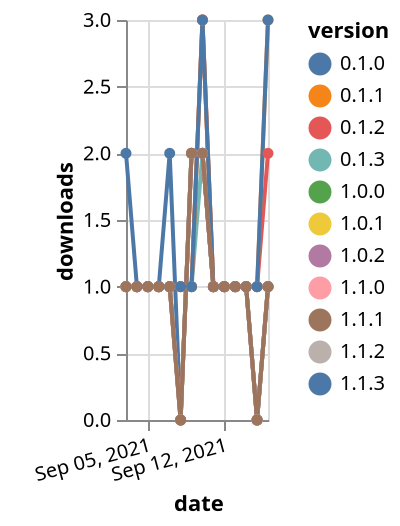 {"$schema": "https://vega.github.io/schema/vega-lite/v5.json", "description": "A simple bar chart with embedded data.", "data": {"values": [{"date": "2021-09-03", "total": 134, "delta": 1, "version": "1.1.0"}, {"date": "2021-09-04", "total": 135, "delta": 1, "version": "1.1.0"}, {"date": "2021-09-05", "total": 136, "delta": 1, "version": "1.1.0"}, {"date": "2021-09-06", "total": 137, "delta": 1, "version": "1.1.0"}, {"date": "2021-09-07", "total": 138, "delta": 1, "version": "1.1.0"}, {"date": "2021-09-08", "total": 138, "delta": 0, "version": "1.1.0"}, {"date": "2021-09-09", "total": 140, "delta": 2, "version": "1.1.0"}, {"date": "2021-09-10", "total": 142, "delta": 2, "version": "1.1.0"}, {"date": "2021-09-11", "total": 143, "delta": 1, "version": "1.1.0"}, {"date": "2021-09-12", "total": 144, "delta": 1, "version": "1.1.0"}, {"date": "2021-09-13", "total": 145, "delta": 1, "version": "1.1.0"}, {"date": "2021-09-14", "total": 146, "delta": 1, "version": "1.1.0"}, {"date": "2021-09-15", "total": 146, "delta": 0, "version": "1.1.0"}, {"date": "2021-09-16", "total": 147, "delta": 1, "version": "1.1.0"}, {"date": "2021-09-03", "total": 144, "delta": 1, "version": "0.1.3"}, {"date": "2021-09-04", "total": 145, "delta": 1, "version": "0.1.3"}, {"date": "2021-09-05", "total": 146, "delta": 1, "version": "0.1.3"}, {"date": "2021-09-06", "total": 147, "delta": 1, "version": "0.1.3"}, {"date": "2021-09-07", "total": 148, "delta": 1, "version": "0.1.3"}, {"date": "2021-09-08", "total": 149, "delta": 1, "version": "0.1.3"}, {"date": "2021-09-09", "total": 150, "delta": 1, "version": "0.1.3"}, {"date": "2021-09-10", "total": 152, "delta": 2, "version": "0.1.3"}, {"date": "2021-09-11", "total": 153, "delta": 1, "version": "0.1.3"}, {"date": "2021-09-12", "total": 154, "delta": 1, "version": "0.1.3"}, {"date": "2021-09-13", "total": 155, "delta": 1, "version": "0.1.3"}, {"date": "2021-09-14", "total": 156, "delta": 1, "version": "0.1.3"}, {"date": "2021-09-15", "total": 157, "delta": 1, "version": "0.1.3"}, {"date": "2021-09-16", "total": 158, "delta": 1, "version": "0.1.3"}, {"date": "2021-09-03", "total": 136, "delta": 1, "version": "1.1.3"}, {"date": "2021-09-04", "total": 137, "delta": 1, "version": "1.1.3"}, {"date": "2021-09-05", "total": 138, "delta": 1, "version": "1.1.3"}, {"date": "2021-09-06", "total": 139, "delta": 1, "version": "1.1.3"}, {"date": "2021-09-07", "total": 141, "delta": 2, "version": "1.1.3"}, {"date": "2021-09-08", "total": 141, "delta": 0, "version": "1.1.3"}, {"date": "2021-09-09", "total": 143, "delta": 2, "version": "1.1.3"}, {"date": "2021-09-10", "total": 145, "delta": 2, "version": "1.1.3"}, {"date": "2021-09-11", "total": 146, "delta": 1, "version": "1.1.3"}, {"date": "2021-09-12", "total": 147, "delta": 1, "version": "1.1.3"}, {"date": "2021-09-13", "total": 148, "delta": 1, "version": "1.1.3"}, {"date": "2021-09-14", "total": 149, "delta": 1, "version": "1.1.3"}, {"date": "2021-09-15", "total": 149, "delta": 0, "version": "1.1.3"}, {"date": "2021-09-16", "total": 150, "delta": 1, "version": "1.1.3"}, {"date": "2021-09-03", "total": 201, "delta": 1, "version": "0.1.2"}, {"date": "2021-09-04", "total": 202, "delta": 1, "version": "0.1.2"}, {"date": "2021-09-05", "total": 203, "delta": 1, "version": "0.1.2"}, {"date": "2021-09-06", "total": 204, "delta": 1, "version": "0.1.2"}, {"date": "2021-09-07", "total": 205, "delta": 1, "version": "0.1.2"}, {"date": "2021-09-08", "total": 206, "delta": 1, "version": "0.1.2"}, {"date": "2021-09-09", "total": 207, "delta": 1, "version": "0.1.2"}, {"date": "2021-09-10", "total": 210, "delta": 3, "version": "0.1.2"}, {"date": "2021-09-11", "total": 211, "delta": 1, "version": "0.1.2"}, {"date": "2021-09-12", "total": 212, "delta": 1, "version": "0.1.2"}, {"date": "2021-09-13", "total": 213, "delta": 1, "version": "0.1.2"}, {"date": "2021-09-14", "total": 214, "delta": 1, "version": "0.1.2"}, {"date": "2021-09-15", "total": 215, "delta": 1, "version": "0.1.2"}, {"date": "2021-09-16", "total": 217, "delta": 2, "version": "0.1.2"}, {"date": "2021-09-03", "total": 140, "delta": 1, "version": "1.0.1"}, {"date": "2021-09-04", "total": 141, "delta": 1, "version": "1.0.1"}, {"date": "2021-09-05", "total": 142, "delta": 1, "version": "1.0.1"}, {"date": "2021-09-06", "total": 143, "delta": 1, "version": "1.0.1"}, {"date": "2021-09-07", "total": 144, "delta": 1, "version": "1.0.1"}, {"date": "2021-09-08", "total": 144, "delta": 0, "version": "1.0.1"}, {"date": "2021-09-09", "total": 146, "delta": 2, "version": "1.0.1"}, {"date": "2021-09-10", "total": 148, "delta": 2, "version": "1.0.1"}, {"date": "2021-09-11", "total": 149, "delta": 1, "version": "1.0.1"}, {"date": "2021-09-12", "total": 150, "delta": 1, "version": "1.0.1"}, {"date": "2021-09-13", "total": 151, "delta": 1, "version": "1.0.1"}, {"date": "2021-09-14", "total": 152, "delta": 1, "version": "1.0.1"}, {"date": "2021-09-15", "total": 152, "delta": 0, "version": "1.0.1"}, {"date": "2021-09-16", "total": 153, "delta": 1, "version": "1.0.1"}, {"date": "2021-09-03", "total": 139, "delta": 1, "version": "1.0.0"}, {"date": "2021-09-04", "total": 140, "delta": 1, "version": "1.0.0"}, {"date": "2021-09-05", "total": 141, "delta": 1, "version": "1.0.0"}, {"date": "2021-09-06", "total": 142, "delta": 1, "version": "1.0.0"}, {"date": "2021-09-07", "total": 143, "delta": 1, "version": "1.0.0"}, {"date": "2021-09-08", "total": 143, "delta": 0, "version": "1.0.0"}, {"date": "2021-09-09", "total": 145, "delta": 2, "version": "1.0.0"}, {"date": "2021-09-10", "total": 147, "delta": 2, "version": "1.0.0"}, {"date": "2021-09-11", "total": 148, "delta": 1, "version": "1.0.0"}, {"date": "2021-09-12", "total": 149, "delta": 1, "version": "1.0.0"}, {"date": "2021-09-13", "total": 150, "delta": 1, "version": "1.0.0"}, {"date": "2021-09-14", "total": 151, "delta": 1, "version": "1.0.0"}, {"date": "2021-09-15", "total": 151, "delta": 0, "version": "1.0.0"}, {"date": "2021-09-16", "total": 152, "delta": 1, "version": "1.0.0"}, {"date": "2021-09-03", "total": 275, "delta": 1, "version": "0.1.1"}, {"date": "2021-09-04", "total": 276, "delta": 1, "version": "0.1.1"}, {"date": "2021-09-05", "total": 277, "delta": 1, "version": "0.1.1"}, {"date": "2021-09-06", "total": 278, "delta": 1, "version": "0.1.1"}, {"date": "2021-09-07", "total": 279, "delta": 1, "version": "0.1.1"}, {"date": "2021-09-08", "total": 280, "delta": 1, "version": "0.1.1"}, {"date": "2021-09-09", "total": 281, "delta": 1, "version": "0.1.1"}, {"date": "2021-09-10", "total": 284, "delta": 3, "version": "0.1.1"}, {"date": "2021-09-11", "total": 285, "delta": 1, "version": "0.1.1"}, {"date": "2021-09-12", "total": 286, "delta": 1, "version": "0.1.1"}, {"date": "2021-09-13", "total": 287, "delta": 1, "version": "0.1.1"}, {"date": "2021-09-14", "total": 288, "delta": 1, "version": "0.1.1"}, {"date": "2021-09-15", "total": 289, "delta": 1, "version": "0.1.1"}, {"date": "2021-09-16", "total": 292, "delta": 3, "version": "0.1.1"}, {"date": "2021-09-03", "total": 126, "delta": 1, "version": "1.1.2"}, {"date": "2021-09-04", "total": 127, "delta": 1, "version": "1.1.2"}, {"date": "2021-09-05", "total": 128, "delta": 1, "version": "1.1.2"}, {"date": "2021-09-06", "total": 129, "delta": 1, "version": "1.1.2"}, {"date": "2021-09-07", "total": 130, "delta": 1, "version": "1.1.2"}, {"date": "2021-09-08", "total": 130, "delta": 0, "version": "1.1.2"}, {"date": "2021-09-09", "total": 132, "delta": 2, "version": "1.1.2"}, {"date": "2021-09-10", "total": 134, "delta": 2, "version": "1.1.2"}, {"date": "2021-09-11", "total": 135, "delta": 1, "version": "1.1.2"}, {"date": "2021-09-12", "total": 136, "delta": 1, "version": "1.1.2"}, {"date": "2021-09-13", "total": 137, "delta": 1, "version": "1.1.2"}, {"date": "2021-09-14", "total": 138, "delta": 1, "version": "1.1.2"}, {"date": "2021-09-15", "total": 138, "delta": 0, "version": "1.1.2"}, {"date": "2021-09-16", "total": 139, "delta": 1, "version": "1.1.2"}, {"date": "2021-09-03", "total": 252, "delta": 2, "version": "0.1.0"}, {"date": "2021-09-04", "total": 253, "delta": 1, "version": "0.1.0"}, {"date": "2021-09-05", "total": 254, "delta": 1, "version": "0.1.0"}, {"date": "2021-09-06", "total": 255, "delta": 1, "version": "0.1.0"}, {"date": "2021-09-07", "total": 256, "delta": 1, "version": "0.1.0"}, {"date": "2021-09-08", "total": 257, "delta": 1, "version": "0.1.0"}, {"date": "2021-09-09", "total": 258, "delta": 1, "version": "0.1.0"}, {"date": "2021-09-10", "total": 261, "delta": 3, "version": "0.1.0"}, {"date": "2021-09-11", "total": 262, "delta": 1, "version": "0.1.0"}, {"date": "2021-09-12", "total": 263, "delta": 1, "version": "0.1.0"}, {"date": "2021-09-13", "total": 264, "delta": 1, "version": "0.1.0"}, {"date": "2021-09-14", "total": 265, "delta": 1, "version": "0.1.0"}, {"date": "2021-09-15", "total": 266, "delta": 1, "version": "0.1.0"}, {"date": "2021-09-16", "total": 269, "delta": 3, "version": "0.1.0"}, {"date": "2021-09-03", "total": 139, "delta": 1, "version": "1.0.2"}, {"date": "2021-09-04", "total": 140, "delta": 1, "version": "1.0.2"}, {"date": "2021-09-05", "total": 141, "delta": 1, "version": "1.0.2"}, {"date": "2021-09-06", "total": 142, "delta": 1, "version": "1.0.2"}, {"date": "2021-09-07", "total": 143, "delta": 1, "version": "1.0.2"}, {"date": "2021-09-08", "total": 143, "delta": 0, "version": "1.0.2"}, {"date": "2021-09-09", "total": 145, "delta": 2, "version": "1.0.2"}, {"date": "2021-09-10", "total": 147, "delta": 2, "version": "1.0.2"}, {"date": "2021-09-11", "total": 148, "delta": 1, "version": "1.0.2"}, {"date": "2021-09-12", "total": 149, "delta": 1, "version": "1.0.2"}, {"date": "2021-09-13", "total": 150, "delta": 1, "version": "1.0.2"}, {"date": "2021-09-14", "total": 151, "delta": 1, "version": "1.0.2"}, {"date": "2021-09-15", "total": 151, "delta": 0, "version": "1.0.2"}, {"date": "2021-09-16", "total": 152, "delta": 1, "version": "1.0.2"}, {"date": "2021-09-03", "total": 132, "delta": 1, "version": "1.1.1"}, {"date": "2021-09-04", "total": 133, "delta": 1, "version": "1.1.1"}, {"date": "2021-09-05", "total": 134, "delta": 1, "version": "1.1.1"}, {"date": "2021-09-06", "total": 135, "delta": 1, "version": "1.1.1"}, {"date": "2021-09-07", "total": 136, "delta": 1, "version": "1.1.1"}, {"date": "2021-09-08", "total": 136, "delta": 0, "version": "1.1.1"}, {"date": "2021-09-09", "total": 138, "delta": 2, "version": "1.1.1"}, {"date": "2021-09-10", "total": 140, "delta": 2, "version": "1.1.1"}, {"date": "2021-09-11", "total": 141, "delta": 1, "version": "1.1.1"}, {"date": "2021-09-12", "total": 142, "delta": 1, "version": "1.1.1"}, {"date": "2021-09-13", "total": 143, "delta": 1, "version": "1.1.1"}, {"date": "2021-09-14", "total": 144, "delta": 1, "version": "1.1.1"}, {"date": "2021-09-15", "total": 144, "delta": 0, "version": "1.1.1"}, {"date": "2021-09-16", "total": 145, "delta": 1, "version": "1.1.1"}]}, "width": "container", "mark": {"type": "line", "point": {"filled": true}}, "encoding": {"x": {"field": "date", "type": "temporal", "timeUnit": "yearmonthdate", "title": "date", "axis": {"labelAngle": -15}}, "y": {"field": "delta", "type": "quantitative", "title": "downloads"}, "color": {"field": "version", "type": "nominal"}, "tooltip": {"field": "delta"}}}